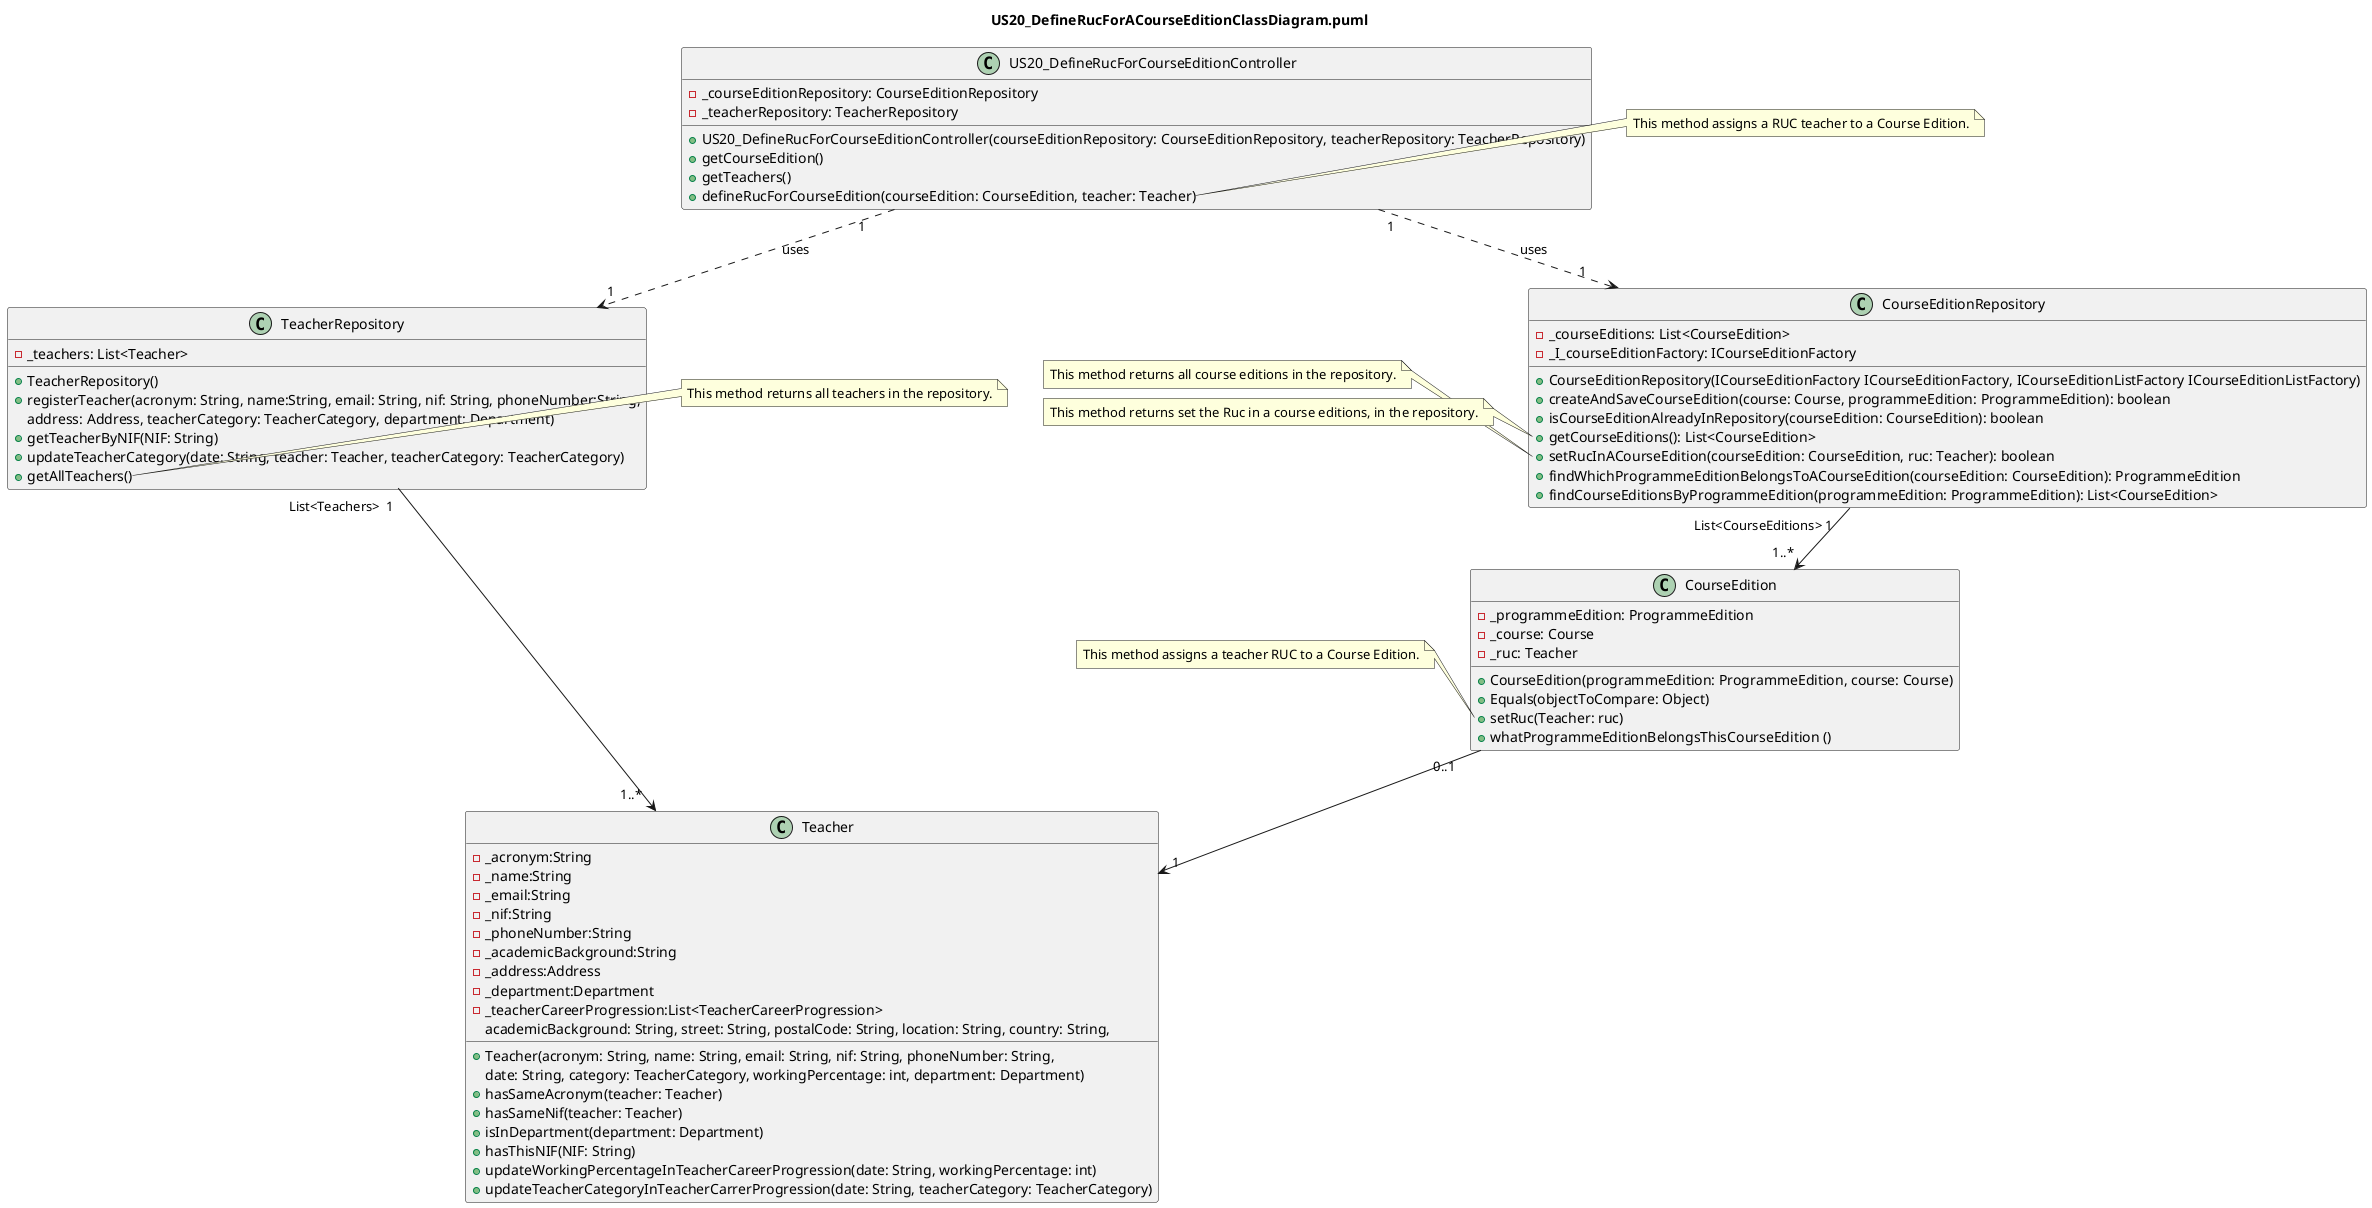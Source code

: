 @startuml

title US20_DefineRucForACourseEditionClassDiagram.puml

class US20_DefineRucForCourseEditionController {
    -_courseEditionRepository: CourseEditionRepository
    -_teacherRepository: TeacherRepository
    +US20_DefineRucForCourseEditionController(courseEditionRepository: CourseEditionRepository, teacherRepository: TeacherRepository)
    +getCourseEdition()
    +getTeachers()
    +defineRucForCourseEdition(courseEdition: CourseEdition, teacher: Teacher)
}

note right of US20_DefineRucForCourseEditionController::defineRucForCourseEdition
  This method assigns a RUC teacher to a Course Edition.
end note

class Teacher {
     -_acronym:String
     -_name:String
     -_email:String
     -_nif:String
     -_phoneNumber:String
     -_academicBackground:String
     -_address:Address
     -_department:Department
     -_teacherCareerProgression:List<TeacherCareerProgression>
     +Teacher(acronym: String, name: String, email: String, nif: String, phoneNumber: String,
     academicBackground: String, street: String, postalCode: String, location: String, country: String,
     date: String, category: TeacherCategory, workingPercentage: int, department: Department)
     +hasSameAcronym(teacher: Teacher)
     +hasSameNif(teacher: Teacher)
     +isInDepartment(department: Department)
     +hasThisNIF(NIF: String)
     +updateWorkingPercentageInTeacherCareerProgression(date: String, workingPercentage: int)
     +updateTeacherCategoryInTeacherCarrerProgression(date: String, teacherCategory: TeacherCategory)
}

class TeacherRepository {
    -_teachers: List<Teacher>
    +TeacherRepository()
    +registerTeacher(acronym: String, name:String, email: String, nif: String, phoneNumber:String,
                          address: Address, teacherCategory: TeacherCategory, department: Department)
    +getTeacherByNIF(NIF: String)
    +updateTeacherCategory(date: String, teacher: Teacher, teacherCategory: TeacherCategory)
    +getAllTeachers()
}

note right of TeacherRepository::getAllTeachers
  This method returns all teachers in the repository.
end note

class CourseEdition {
    -_programmeEdition: ProgrammeEdition
    -_course: Course
    -_ruc: Teacher
    +CourseEdition(programmeEdition: ProgrammeEdition, course: Course)
    +Equals(objectToCompare: Object)
    +setRuc(Teacher: ruc)
    +whatProgrammeEditionBelongsThisCourseEdition ()
}

note left of CourseEdition::setRuc
  This method assigns a teacher RUC to a Course Edition.
end note

class CourseEditionRepository {
    -_courseEditions: List<CourseEdition>
    -_I_courseEditionFactory: ICourseEditionFactory
    +CourseEditionRepository(ICourseEditionFactory ICourseEditionFactory, ICourseEditionListFactory ICourseEditionListFactory)
    +createAndSaveCourseEdition(course: Course, programmeEdition: ProgrammeEdition): boolean
    +isCourseEditionAlreadyInRepository(courseEdition: CourseEdition): boolean
    +getCourseEditions(): List<CourseEdition>
    +setRucInACourseEdition(courseEdition: CourseEdition, ruc: Teacher): boolean
    +findWhichProgrammeEditionBelongsToACourseEdition(courseEdition: CourseEdition): ProgrammeEdition
    +findCourseEditionsByProgrammeEdition(programmeEdition: ProgrammeEdition): List<CourseEdition>
}

note left of CourseEditionRepository::setRucInACourseEdition
  This method returns all course editions in the repository.
end note

note left of CourseEditionRepository::getCourseEditions
  This method returns set the Ruc in a course editions, in the repository.
end note




US20_DefineRucForCourseEditionController "  1  " ..> "  1  " CourseEditionRepository : uses

US20_DefineRucForCourseEditionController "  1  " ..> "  1  " TeacherRepository: uses

CourseEditionRepository " List<CourseEditions> 1  " --> "  1..*  " CourseEdition

TeacherRepository "List<Teachers>  1  " --> "  1..*  " Teacher

CourseEdition "  0..1  " --> "  1  " Teacher



@enduml
